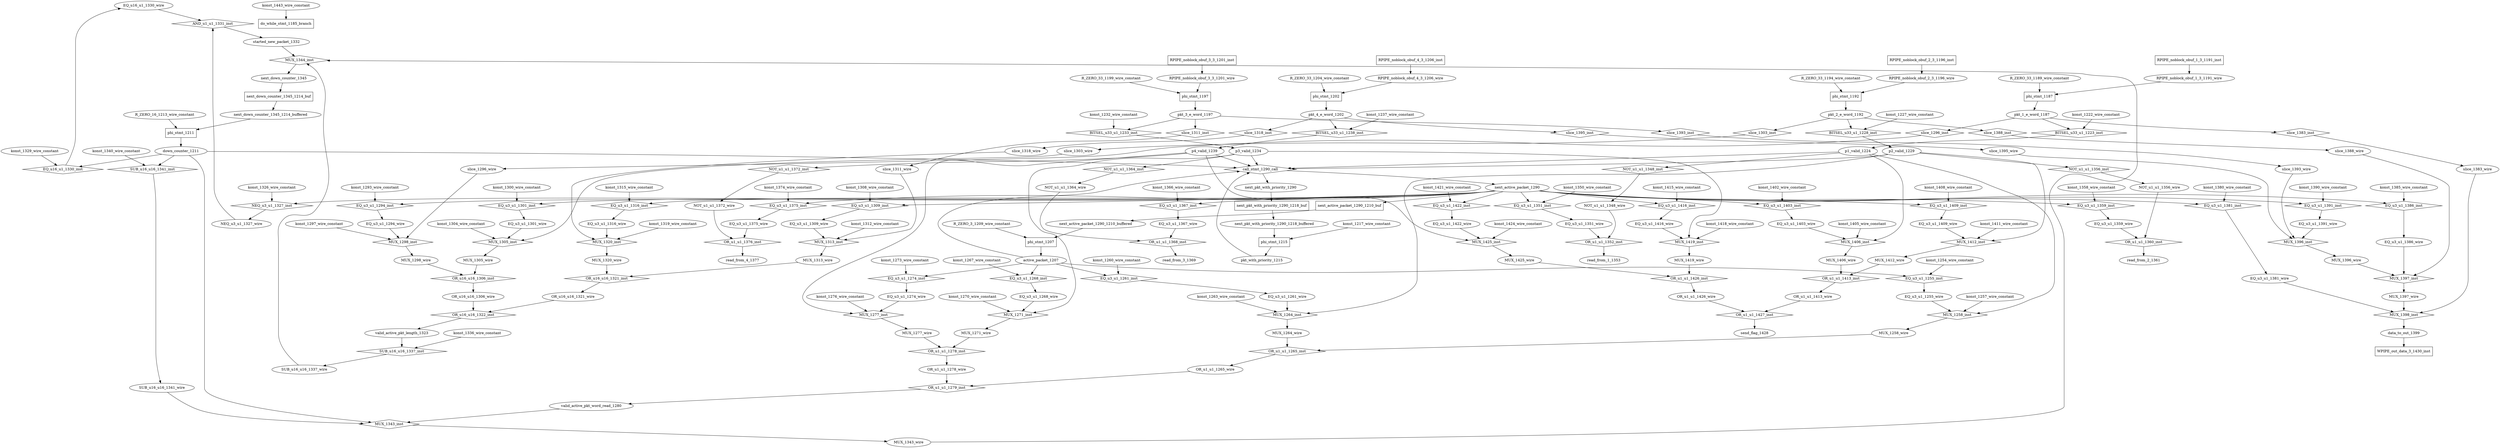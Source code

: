 digraph data_path {
  EQ_u16_u1_1330_wire [shape=ellipse];
  EQ_u3_u1_1255_wire [shape=ellipse];
  EQ_u3_u1_1261_wire [shape=ellipse];
  EQ_u3_u1_1268_wire [shape=ellipse];
  EQ_u3_u1_1274_wire [shape=ellipse];
  EQ_u3_u1_1294_wire [shape=ellipse];
  EQ_u3_u1_1301_wire [shape=ellipse];
  EQ_u3_u1_1309_wire [shape=ellipse];
  EQ_u3_u1_1316_wire [shape=ellipse];
  EQ_u3_u1_1351_wire [shape=ellipse];
  EQ_u3_u1_1359_wire [shape=ellipse];
  EQ_u3_u1_1367_wire [shape=ellipse];
  EQ_u3_u1_1375_wire [shape=ellipse];
  EQ_u3_u1_1381_wire [shape=ellipse];
  EQ_u3_u1_1386_wire [shape=ellipse];
  EQ_u3_u1_1391_wire [shape=ellipse];
  EQ_u3_u1_1403_wire [shape=ellipse];
  EQ_u3_u1_1409_wire [shape=ellipse];
  EQ_u3_u1_1416_wire [shape=ellipse];
  EQ_u3_u1_1422_wire [shape=ellipse];
  MUX_1258_wire [shape=ellipse];
  MUX_1264_wire [shape=ellipse];
  MUX_1271_wire [shape=ellipse];
  MUX_1277_wire [shape=ellipse];
  MUX_1298_wire [shape=ellipse];
  MUX_1305_wire [shape=ellipse];
  MUX_1313_wire [shape=ellipse];
  MUX_1320_wire [shape=ellipse];
  MUX_1343_wire [shape=ellipse];
  MUX_1396_wire [shape=ellipse];
  MUX_1397_wire [shape=ellipse];
  MUX_1406_wire [shape=ellipse];
  MUX_1412_wire [shape=ellipse];
  MUX_1419_wire [shape=ellipse];
  MUX_1425_wire [shape=ellipse];
  NEQ_u3_u1_1327_wire [shape=ellipse];
  NOT_u1_u1_1348_wire [shape=ellipse];
  NOT_u1_u1_1356_wire [shape=ellipse];
  NOT_u1_u1_1364_wire [shape=ellipse];
  NOT_u1_u1_1372_wire [shape=ellipse];
  OR_u16_u16_1306_wire [shape=ellipse];
  OR_u16_u16_1321_wire [shape=ellipse];
  OR_u1_u1_1265_wire [shape=ellipse];
  OR_u1_u1_1278_wire [shape=ellipse];
  OR_u1_u1_1413_wire [shape=ellipse];
  OR_u1_u1_1426_wire [shape=ellipse];
  RPIPE_noblock_obuf_1_3_1191_wire [shape=ellipse];
  RPIPE_noblock_obuf_2_3_1196_wire [shape=ellipse];
  RPIPE_noblock_obuf_3_3_1201_wire [shape=ellipse];
  RPIPE_noblock_obuf_4_3_1206_wire [shape=ellipse];
  R_ZERO_16_1213_wire_constant [shape=ellipse];
  R_ZERO_33_1189_wire_constant [shape=ellipse];
  R_ZERO_33_1194_wire_constant [shape=ellipse];
  R_ZERO_33_1199_wire_constant [shape=ellipse];
  R_ZERO_33_1204_wire_constant [shape=ellipse];
  R_ZERO_3_1209_wire_constant [shape=ellipse];
  SUB_u16_u16_1337_wire [shape=ellipse];
  SUB_u16_u16_1341_wire [shape=ellipse];
  active_packet_1207 [shape=ellipse];
  data_to_out_1399 [shape=ellipse];
  down_counter_1211 [shape=ellipse];
  konst_1217_wire_constant [shape=ellipse];
  konst_1222_wire_constant [shape=ellipse];
  konst_1227_wire_constant [shape=ellipse];
  konst_1232_wire_constant [shape=ellipse];
  konst_1237_wire_constant [shape=ellipse];
  konst_1254_wire_constant [shape=ellipse];
  konst_1257_wire_constant [shape=ellipse];
  konst_1260_wire_constant [shape=ellipse];
  konst_1263_wire_constant [shape=ellipse];
  konst_1267_wire_constant [shape=ellipse];
  konst_1270_wire_constant [shape=ellipse];
  konst_1273_wire_constant [shape=ellipse];
  konst_1276_wire_constant [shape=ellipse];
  konst_1293_wire_constant [shape=ellipse];
  konst_1297_wire_constant [shape=ellipse];
  konst_1300_wire_constant [shape=ellipse];
  konst_1304_wire_constant [shape=ellipse];
  konst_1308_wire_constant [shape=ellipse];
  konst_1312_wire_constant [shape=ellipse];
  konst_1315_wire_constant [shape=ellipse];
  konst_1319_wire_constant [shape=ellipse];
  konst_1326_wire_constant [shape=ellipse];
  konst_1329_wire_constant [shape=ellipse];
  konst_1336_wire_constant [shape=ellipse];
  konst_1340_wire_constant [shape=ellipse];
  konst_1350_wire_constant [shape=ellipse];
  konst_1358_wire_constant [shape=ellipse];
  konst_1366_wire_constant [shape=ellipse];
  konst_1374_wire_constant [shape=ellipse];
  konst_1380_wire_constant [shape=ellipse];
  konst_1385_wire_constant [shape=ellipse];
  konst_1390_wire_constant [shape=ellipse];
  konst_1402_wire_constant [shape=ellipse];
  konst_1405_wire_constant [shape=ellipse];
  konst_1408_wire_constant [shape=ellipse];
  konst_1411_wire_constant [shape=ellipse];
  konst_1415_wire_constant [shape=ellipse];
  konst_1418_wire_constant [shape=ellipse];
  konst_1421_wire_constant [shape=ellipse];
  konst_1424_wire_constant [shape=ellipse];
  konst_1443_wire_constant [shape=ellipse];
  next_active_packet_1290 [shape=ellipse];
  next_active_packet_1290_1210_buffered [shape=ellipse];
  next_down_counter_1345 [shape=ellipse];
  next_down_counter_1345_1214_buffered [shape=ellipse];
  next_pkt_with_priority_1290 [shape=ellipse];
  next_pkt_with_priority_1290_1218_buffered [shape=ellipse];
  p1_valid_1224 [shape=ellipse];
  p2_valid_1229 [shape=ellipse];
  p3_valid_1234 [shape=ellipse];
  p4_valid_1239 [shape=ellipse];
  pkt_1_e_word_1187 [shape=ellipse];
  pkt_2_e_word_1192 [shape=ellipse];
  pkt_3_e_word_1197 [shape=ellipse];
  pkt_4_e_word_1202 [shape=ellipse];
  pkt_with_priority_1215 [shape=ellipse];
  read_from_1_1353 [shape=ellipse];
  read_from_2_1361 [shape=ellipse];
  read_from_3_1369 [shape=ellipse];
  read_from_4_1377 [shape=ellipse];
  send_flag_1428 [shape=ellipse];
  slice_1296_wire [shape=ellipse];
  slice_1303_wire [shape=ellipse];
  slice_1311_wire [shape=ellipse];
  slice_1318_wire [shape=ellipse];
  slice_1383_wire [shape=ellipse];
  slice_1388_wire [shape=ellipse];
  slice_1393_wire [shape=ellipse];
  slice_1395_wire [shape=ellipse];
  started_new_packet_1332 [shape=ellipse];
  valid_active_pkt_length_1323 [shape=ellipse];
  valid_active_pkt_word_read_1280 [shape=ellipse];
  AND_u1_u1_1331_inst [shape=diamond];
NEQ_u3_u1_1327_wire  -> AND_u1_u1_1331_inst;
EQ_u16_u1_1330_wire  -> AND_u1_u1_1331_inst;
AND_u1_u1_1331_inst -> started_new_packet_1332;
  BITSEL_u33_u1_1223_inst [shape=diamond];
pkt_1_e_word_1187  -> BITSEL_u33_u1_1223_inst;
konst_1222_wire_constant  -> BITSEL_u33_u1_1223_inst;
BITSEL_u33_u1_1223_inst -> p1_valid_1224;
  BITSEL_u33_u1_1228_inst [shape=diamond];
pkt_2_e_word_1192  -> BITSEL_u33_u1_1228_inst;
konst_1227_wire_constant  -> BITSEL_u33_u1_1228_inst;
BITSEL_u33_u1_1228_inst -> p2_valid_1229;
  BITSEL_u33_u1_1233_inst [shape=diamond];
pkt_3_e_word_1197  -> BITSEL_u33_u1_1233_inst;
konst_1232_wire_constant  -> BITSEL_u33_u1_1233_inst;
BITSEL_u33_u1_1233_inst -> p3_valid_1234;
  BITSEL_u33_u1_1238_inst [shape=diamond];
pkt_4_e_word_1202  -> BITSEL_u33_u1_1238_inst;
konst_1237_wire_constant  -> BITSEL_u33_u1_1238_inst;
BITSEL_u33_u1_1238_inst -> p4_valid_1239;
  EQ_u16_u1_1330_inst [shape=diamond];
down_counter_1211  -> EQ_u16_u1_1330_inst;
konst_1329_wire_constant  -> EQ_u16_u1_1330_inst;
EQ_u16_u1_1330_inst -> EQ_u16_u1_1330_wire;
  EQ_u3_u1_1255_inst [shape=diamond];
active_packet_1207  -> EQ_u3_u1_1255_inst;
konst_1254_wire_constant  -> EQ_u3_u1_1255_inst;
EQ_u3_u1_1255_inst -> EQ_u3_u1_1255_wire;
  EQ_u3_u1_1261_inst [shape=diamond];
active_packet_1207  -> EQ_u3_u1_1261_inst;
konst_1260_wire_constant  -> EQ_u3_u1_1261_inst;
EQ_u3_u1_1261_inst -> EQ_u3_u1_1261_wire;
  EQ_u3_u1_1268_inst [shape=diamond];
active_packet_1207  -> EQ_u3_u1_1268_inst;
konst_1267_wire_constant  -> EQ_u3_u1_1268_inst;
EQ_u3_u1_1268_inst -> EQ_u3_u1_1268_wire;
  EQ_u3_u1_1274_inst [shape=diamond];
active_packet_1207  -> EQ_u3_u1_1274_inst;
konst_1273_wire_constant  -> EQ_u3_u1_1274_inst;
EQ_u3_u1_1274_inst -> EQ_u3_u1_1274_wire;
  EQ_u3_u1_1294_inst [shape=diamond];
next_active_packet_1290  -> EQ_u3_u1_1294_inst;
konst_1293_wire_constant  -> EQ_u3_u1_1294_inst;
EQ_u3_u1_1294_inst -> EQ_u3_u1_1294_wire;
  EQ_u3_u1_1301_inst [shape=diamond];
next_active_packet_1290  -> EQ_u3_u1_1301_inst;
konst_1300_wire_constant  -> EQ_u3_u1_1301_inst;
EQ_u3_u1_1301_inst -> EQ_u3_u1_1301_wire;
  EQ_u3_u1_1309_inst [shape=diamond];
next_active_packet_1290  -> EQ_u3_u1_1309_inst;
konst_1308_wire_constant  -> EQ_u3_u1_1309_inst;
EQ_u3_u1_1309_inst -> EQ_u3_u1_1309_wire;
  EQ_u3_u1_1316_inst [shape=diamond];
next_active_packet_1290  -> EQ_u3_u1_1316_inst;
konst_1315_wire_constant  -> EQ_u3_u1_1316_inst;
EQ_u3_u1_1316_inst -> EQ_u3_u1_1316_wire;
  EQ_u3_u1_1351_inst [shape=diamond];
next_active_packet_1290  -> EQ_u3_u1_1351_inst;
konst_1350_wire_constant  -> EQ_u3_u1_1351_inst;
EQ_u3_u1_1351_inst -> EQ_u3_u1_1351_wire;
  EQ_u3_u1_1359_inst [shape=diamond];
next_active_packet_1290  -> EQ_u3_u1_1359_inst;
konst_1358_wire_constant  -> EQ_u3_u1_1359_inst;
EQ_u3_u1_1359_inst -> EQ_u3_u1_1359_wire;
  EQ_u3_u1_1367_inst [shape=diamond];
next_active_packet_1290  -> EQ_u3_u1_1367_inst;
konst_1366_wire_constant  -> EQ_u3_u1_1367_inst;
EQ_u3_u1_1367_inst -> EQ_u3_u1_1367_wire;
  EQ_u3_u1_1375_inst [shape=diamond];
next_active_packet_1290  -> EQ_u3_u1_1375_inst;
konst_1374_wire_constant  -> EQ_u3_u1_1375_inst;
EQ_u3_u1_1375_inst -> EQ_u3_u1_1375_wire;
  EQ_u3_u1_1381_inst [shape=diamond];
next_active_packet_1290  -> EQ_u3_u1_1381_inst;
konst_1380_wire_constant  -> EQ_u3_u1_1381_inst;
EQ_u3_u1_1381_inst -> EQ_u3_u1_1381_wire;
  EQ_u3_u1_1386_inst [shape=diamond];
next_active_packet_1290  -> EQ_u3_u1_1386_inst;
konst_1385_wire_constant  -> EQ_u3_u1_1386_inst;
EQ_u3_u1_1386_inst -> EQ_u3_u1_1386_wire;
  EQ_u3_u1_1391_inst [shape=diamond];
next_active_packet_1290  -> EQ_u3_u1_1391_inst;
konst_1390_wire_constant  -> EQ_u3_u1_1391_inst;
EQ_u3_u1_1391_inst -> EQ_u3_u1_1391_wire;
  EQ_u3_u1_1403_inst [shape=diamond];
next_active_packet_1290  -> EQ_u3_u1_1403_inst;
konst_1402_wire_constant  -> EQ_u3_u1_1403_inst;
EQ_u3_u1_1403_inst -> EQ_u3_u1_1403_wire;
  EQ_u3_u1_1409_inst [shape=diamond];
next_active_packet_1290  -> EQ_u3_u1_1409_inst;
konst_1408_wire_constant  -> EQ_u3_u1_1409_inst;
EQ_u3_u1_1409_inst -> EQ_u3_u1_1409_wire;
  EQ_u3_u1_1416_inst [shape=diamond];
next_active_packet_1290  -> EQ_u3_u1_1416_inst;
konst_1415_wire_constant  -> EQ_u3_u1_1416_inst;
EQ_u3_u1_1416_inst -> EQ_u3_u1_1416_wire;
  EQ_u3_u1_1422_inst [shape=diamond];
next_active_packet_1290  -> EQ_u3_u1_1422_inst;
konst_1421_wire_constant  -> EQ_u3_u1_1422_inst;
EQ_u3_u1_1422_inst -> EQ_u3_u1_1422_wire;
  MUX_1258_inst [shape=diamond];
EQ_u3_u1_1255_wire  -> MUX_1258_inst;
p1_valid_1224  -> MUX_1258_inst;
konst_1257_wire_constant  -> MUX_1258_inst;
MUX_1258_inst -> MUX_1258_wire;
  MUX_1264_inst [shape=diamond];
EQ_u3_u1_1261_wire  -> MUX_1264_inst;
p2_valid_1229  -> MUX_1264_inst;
konst_1263_wire_constant  -> MUX_1264_inst;
MUX_1264_inst -> MUX_1264_wire;
  MUX_1271_inst [shape=diamond];
EQ_u3_u1_1268_wire  -> MUX_1271_inst;
p3_valid_1234  -> MUX_1271_inst;
konst_1270_wire_constant  -> MUX_1271_inst;
MUX_1271_inst -> MUX_1271_wire;
  MUX_1277_inst [shape=diamond];
EQ_u3_u1_1274_wire  -> MUX_1277_inst;
p4_valid_1239  -> MUX_1277_inst;
konst_1276_wire_constant  -> MUX_1277_inst;
MUX_1277_inst -> MUX_1277_wire;
  MUX_1298_inst [shape=diamond];
EQ_u3_u1_1294_wire  -> MUX_1298_inst;
slice_1296_wire  -> MUX_1298_inst;
konst_1297_wire_constant  -> MUX_1298_inst;
MUX_1298_inst -> MUX_1298_wire;
  MUX_1305_inst [shape=diamond];
EQ_u3_u1_1301_wire  -> MUX_1305_inst;
slice_1303_wire  -> MUX_1305_inst;
konst_1304_wire_constant  -> MUX_1305_inst;
MUX_1305_inst -> MUX_1305_wire;
  MUX_1313_inst [shape=diamond];
EQ_u3_u1_1309_wire  -> MUX_1313_inst;
slice_1311_wire  -> MUX_1313_inst;
konst_1312_wire_constant  -> MUX_1313_inst;
MUX_1313_inst -> MUX_1313_wire;
  MUX_1320_inst [shape=diamond];
EQ_u3_u1_1316_wire  -> MUX_1320_inst;
slice_1318_wire  -> MUX_1320_inst;
konst_1319_wire_constant  -> MUX_1320_inst;
MUX_1320_inst -> MUX_1320_wire;
  MUX_1343_inst [shape=diamond];
valid_active_pkt_word_read_1280  -> MUX_1343_inst;
SUB_u16_u16_1341_wire  -> MUX_1343_inst;
down_counter_1211  -> MUX_1343_inst;
MUX_1343_inst -> MUX_1343_wire;
  MUX_1344_inst [shape=diamond];
started_new_packet_1332  -> MUX_1344_inst;
SUB_u16_u16_1337_wire  -> MUX_1344_inst;
MUX_1343_wire  -> MUX_1344_inst;
MUX_1344_inst -> next_down_counter_1345;
  MUX_1396_inst [shape=diamond];
EQ_u3_u1_1391_wire  -> MUX_1396_inst;
slice_1393_wire  -> MUX_1396_inst;
slice_1395_wire  -> MUX_1396_inst;
MUX_1396_inst -> MUX_1396_wire;
  MUX_1397_inst [shape=diamond];
EQ_u3_u1_1386_wire  -> MUX_1397_inst;
slice_1388_wire  -> MUX_1397_inst;
MUX_1396_wire  -> MUX_1397_inst;
MUX_1397_inst -> MUX_1397_wire;
  MUX_1398_inst [shape=diamond];
EQ_u3_u1_1381_wire  -> MUX_1398_inst;
slice_1383_wire  -> MUX_1398_inst;
MUX_1397_wire  -> MUX_1398_inst;
MUX_1398_inst -> data_to_out_1399;
  MUX_1406_inst [shape=diamond];
EQ_u3_u1_1403_wire  -> MUX_1406_inst;
p1_valid_1224  -> MUX_1406_inst;
konst_1405_wire_constant  -> MUX_1406_inst;
MUX_1406_inst -> MUX_1406_wire;
  MUX_1412_inst [shape=diamond];
EQ_u3_u1_1409_wire  -> MUX_1412_inst;
p2_valid_1229  -> MUX_1412_inst;
konst_1411_wire_constant  -> MUX_1412_inst;
MUX_1412_inst -> MUX_1412_wire;
  MUX_1419_inst [shape=diamond];
EQ_u3_u1_1416_wire  -> MUX_1419_inst;
p3_valid_1234  -> MUX_1419_inst;
konst_1418_wire_constant  -> MUX_1419_inst;
MUX_1419_inst -> MUX_1419_wire;
  MUX_1425_inst [shape=diamond];
EQ_u3_u1_1422_wire  -> MUX_1425_inst;
p4_valid_1239  -> MUX_1425_inst;
konst_1424_wire_constant  -> MUX_1425_inst;
MUX_1425_inst -> MUX_1425_wire;
  NEQ_u3_u1_1327_inst [shape=diamond];
next_active_packet_1290  -> NEQ_u3_u1_1327_inst;
konst_1326_wire_constant  -> NEQ_u3_u1_1327_inst;
NEQ_u3_u1_1327_inst -> NEQ_u3_u1_1327_wire;
  NOT_u1_u1_1348_inst [shape=diamond];
p1_valid_1224  -> NOT_u1_u1_1348_inst;
NOT_u1_u1_1348_inst -> NOT_u1_u1_1348_wire;
  NOT_u1_u1_1356_inst [shape=diamond];
p2_valid_1229  -> NOT_u1_u1_1356_inst;
NOT_u1_u1_1356_inst -> NOT_u1_u1_1356_wire;
  NOT_u1_u1_1364_inst [shape=diamond];
p3_valid_1234  -> NOT_u1_u1_1364_inst;
NOT_u1_u1_1364_inst -> NOT_u1_u1_1364_wire;
  NOT_u1_u1_1372_inst [shape=diamond];
p4_valid_1239  -> NOT_u1_u1_1372_inst;
NOT_u1_u1_1372_inst -> NOT_u1_u1_1372_wire;
  OR_u16_u16_1306_inst [shape=diamond];
MUX_1298_wire  -> OR_u16_u16_1306_inst;
MUX_1305_wire  -> OR_u16_u16_1306_inst;
OR_u16_u16_1306_inst -> OR_u16_u16_1306_wire;
  OR_u16_u16_1321_inst [shape=diamond];
MUX_1313_wire  -> OR_u16_u16_1321_inst;
MUX_1320_wire  -> OR_u16_u16_1321_inst;
OR_u16_u16_1321_inst -> OR_u16_u16_1321_wire;
  OR_u16_u16_1322_inst [shape=diamond];
OR_u16_u16_1306_wire  -> OR_u16_u16_1322_inst;
OR_u16_u16_1321_wire  -> OR_u16_u16_1322_inst;
OR_u16_u16_1322_inst -> valid_active_pkt_length_1323;
  OR_u1_u1_1265_inst [shape=diamond];
MUX_1258_wire  -> OR_u1_u1_1265_inst;
MUX_1264_wire  -> OR_u1_u1_1265_inst;
OR_u1_u1_1265_inst -> OR_u1_u1_1265_wire;
  OR_u1_u1_1278_inst [shape=diamond];
MUX_1271_wire  -> OR_u1_u1_1278_inst;
MUX_1277_wire  -> OR_u1_u1_1278_inst;
OR_u1_u1_1278_inst -> OR_u1_u1_1278_wire;
  OR_u1_u1_1279_inst [shape=diamond];
OR_u1_u1_1265_wire  -> OR_u1_u1_1279_inst;
OR_u1_u1_1278_wire  -> OR_u1_u1_1279_inst;
OR_u1_u1_1279_inst -> valid_active_pkt_word_read_1280;
  OR_u1_u1_1352_inst [shape=diamond];
NOT_u1_u1_1348_wire  -> OR_u1_u1_1352_inst;
EQ_u3_u1_1351_wire  -> OR_u1_u1_1352_inst;
OR_u1_u1_1352_inst -> read_from_1_1353;
  OR_u1_u1_1360_inst [shape=diamond];
NOT_u1_u1_1356_wire  -> OR_u1_u1_1360_inst;
EQ_u3_u1_1359_wire  -> OR_u1_u1_1360_inst;
OR_u1_u1_1360_inst -> read_from_2_1361;
  OR_u1_u1_1368_inst [shape=diamond];
NOT_u1_u1_1364_wire  -> OR_u1_u1_1368_inst;
EQ_u3_u1_1367_wire  -> OR_u1_u1_1368_inst;
OR_u1_u1_1368_inst -> read_from_3_1369;
  OR_u1_u1_1376_inst [shape=diamond];
NOT_u1_u1_1372_wire  -> OR_u1_u1_1376_inst;
EQ_u3_u1_1375_wire  -> OR_u1_u1_1376_inst;
OR_u1_u1_1376_inst -> read_from_4_1377;
  OR_u1_u1_1413_inst [shape=diamond];
MUX_1406_wire  -> OR_u1_u1_1413_inst;
MUX_1412_wire  -> OR_u1_u1_1413_inst;
OR_u1_u1_1413_inst -> OR_u1_u1_1413_wire;
  OR_u1_u1_1426_inst [shape=diamond];
MUX_1419_wire  -> OR_u1_u1_1426_inst;
MUX_1425_wire  -> OR_u1_u1_1426_inst;
OR_u1_u1_1426_inst -> OR_u1_u1_1426_wire;
  OR_u1_u1_1427_inst [shape=diamond];
OR_u1_u1_1413_wire  -> OR_u1_u1_1427_inst;
OR_u1_u1_1426_wire  -> OR_u1_u1_1427_inst;
OR_u1_u1_1427_inst -> send_flag_1428;
  RPIPE_noblock_obuf_1_3_1191_inst [shape=rectangle];
RPIPE_noblock_obuf_1_3_1191_inst -> RPIPE_noblock_obuf_1_3_1191_wire;
  RPIPE_noblock_obuf_2_3_1196_inst [shape=rectangle];
RPIPE_noblock_obuf_2_3_1196_inst -> RPIPE_noblock_obuf_2_3_1196_wire;
  RPIPE_noblock_obuf_3_3_1201_inst [shape=rectangle];
RPIPE_noblock_obuf_3_3_1201_inst -> RPIPE_noblock_obuf_3_3_1201_wire;
  RPIPE_noblock_obuf_4_3_1206_inst [shape=rectangle];
RPIPE_noblock_obuf_4_3_1206_inst -> RPIPE_noblock_obuf_4_3_1206_wire;
  SUB_u16_u16_1337_inst [shape=diamond];
valid_active_pkt_length_1323  -> SUB_u16_u16_1337_inst;
konst_1336_wire_constant  -> SUB_u16_u16_1337_inst;
SUB_u16_u16_1337_inst -> SUB_u16_u16_1337_wire;
  SUB_u16_u16_1341_inst [shape=diamond];
down_counter_1211  -> SUB_u16_u16_1341_inst;
konst_1340_wire_constant  -> SUB_u16_u16_1341_inst;
SUB_u16_u16_1341_inst -> SUB_u16_u16_1341_wire;
  WPIPE_out_data_3_1430_inst [shape=rectangle];
data_to_out_1399  -> WPIPE_out_data_3_1430_inst;
  call_stmt_1290_call [shape=diamond];
down_counter_1211  -> call_stmt_1290_call;
active_packet_1207  -> call_stmt_1290_call;
pkt_with_priority_1215  -> call_stmt_1290_call;
p1_valid_1224  -> call_stmt_1290_call;
p2_valid_1229  -> call_stmt_1290_call;
p3_valid_1234  -> call_stmt_1290_call;
p4_valid_1239  -> call_stmt_1290_call;
call_stmt_1290_call -> next_active_packet_1290;
call_stmt_1290_call -> next_pkt_with_priority_1290;
  do_while_stmt_1185_branch [shape=rectangle];
konst_1443_wire_constant  -> do_while_stmt_1185_branch;
  next_active_packet_1290_1210_buf [shape=rectangle];
next_active_packet_1290  -> next_active_packet_1290_1210_buf;
next_active_packet_1290_1210_buf -> next_active_packet_1290_1210_buffered;
  next_down_counter_1345_1214_buf [shape=rectangle];
next_down_counter_1345  -> next_down_counter_1345_1214_buf;
next_down_counter_1345_1214_buf -> next_down_counter_1345_1214_buffered;
  next_pkt_with_priority_1290_1218_buf [shape=rectangle];
next_pkt_with_priority_1290  -> next_pkt_with_priority_1290_1218_buf;
next_pkt_with_priority_1290_1218_buf -> next_pkt_with_priority_1290_1218_buffered;
  phi_stmt_1187 [shape=rectangle];
R_ZERO_33_1189_wire_constant  -> phi_stmt_1187;
RPIPE_noblock_obuf_1_3_1191_wire  -> phi_stmt_1187;
phi_stmt_1187 -> pkt_1_e_word_1187;
  phi_stmt_1192 [shape=rectangle];
R_ZERO_33_1194_wire_constant  -> phi_stmt_1192;
RPIPE_noblock_obuf_2_3_1196_wire  -> phi_stmt_1192;
phi_stmt_1192 -> pkt_2_e_word_1192;
  phi_stmt_1197 [shape=rectangle];
R_ZERO_33_1199_wire_constant  -> phi_stmt_1197;
RPIPE_noblock_obuf_3_3_1201_wire  -> phi_stmt_1197;
phi_stmt_1197 -> pkt_3_e_word_1197;
  phi_stmt_1202 [shape=rectangle];
R_ZERO_33_1204_wire_constant  -> phi_stmt_1202;
RPIPE_noblock_obuf_4_3_1206_wire  -> phi_stmt_1202;
phi_stmt_1202 -> pkt_4_e_word_1202;
  phi_stmt_1207 [shape=rectangle];
R_ZERO_3_1209_wire_constant  -> phi_stmt_1207;
next_active_packet_1290_1210_buffered  -> phi_stmt_1207;
phi_stmt_1207 -> active_packet_1207;
  phi_stmt_1211 [shape=rectangle];
R_ZERO_16_1213_wire_constant  -> phi_stmt_1211;
next_down_counter_1345_1214_buffered  -> phi_stmt_1211;
phi_stmt_1211 -> down_counter_1211;
  phi_stmt_1215 [shape=rectangle];
konst_1217_wire_constant  -> phi_stmt_1215;
next_pkt_with_priority_1290_1218_buffered  -> phi_stmt_1215;
phi_stmt_1215 -> pkt_with_priority_1215;
  slice_1296_inst [shape=diamond];
pkt_1_e_word_1187  -> slice_1296_inst;
slice_1296_inst -> slice_1296_wire;
  slice_1303_inst [shape=diamond];
pkt_2_e_word_1192  -> slice_1303_inst;
slice_1303_inst -> slice_1303_wire;
  slice_1311_inst [shape=diamond];
pkt_3_e_word_1197  -> slice_1311_inst;
slice_1311_inst -> slice_1311_wire;
  slice_1318_inst [shape=diamond];
pkt_4_e_word_1202  -> slice_1318_inst;
slice_1318_inst -> slice_1318_wire;
  slice_1383_inst [shape=diamond];
pkt_1_e_word_1187  -> slice_1383_inst;
slice_1383_inst -> slice_1383_wire;
  slice_1388_inst [shape=diamond];
pkt_2_e_word_1192  -> slice_1388_inst;
slice_1388_inst -> slice_1388_wire;
  slice_1393_inst [shape=diamond];
pkt_3_e_word_1197  -> slice_1393_inst;
slice_1393_inst -> slice_1393_wire;
  slice_1395_inst [shape=diamond];
pkt_4_e_word_1202  -> slice_1395_inst;
slice_1395_inst -> slice_1395_wire;
}
